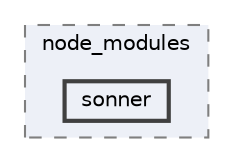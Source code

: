 digraph "C:/Users/arisc/OneDrive/Documents/GitHub/FINAL/EcoEats-Project/node_modules/sonner"
{
 // LATEX_PDF_SIZE
  bgcolor="transparent";
  edge [fontname=Helvetica,fontsize=10,labelfontname=Helvetica,labelfontsize=10];
  node [fontname=Helvetica,fontsize=10,shape=box,height=0.2,width=0.4];
  compound=true
  subgraph clusterdir_5091f2b68170d33f954320199e2fed0a {
    graph [ bgcolor="#edf0f7", pencolor="grey50", label="node_modules", fontname=Helvetica,fontsize=10 style="filled,dashed", URL="dir_5091f2b68170d33f954320199e2fed0a.html",tooltip=""]
  dir_846c85eaef1c03008f065bb1756101a3 [label="sonner", fillcolor="#edf0f7", color="grey25", style="filled,bold", URL="dir_846c85eaef1c03008f065bb1756101a3.html",tooltip=""];
  }
}
